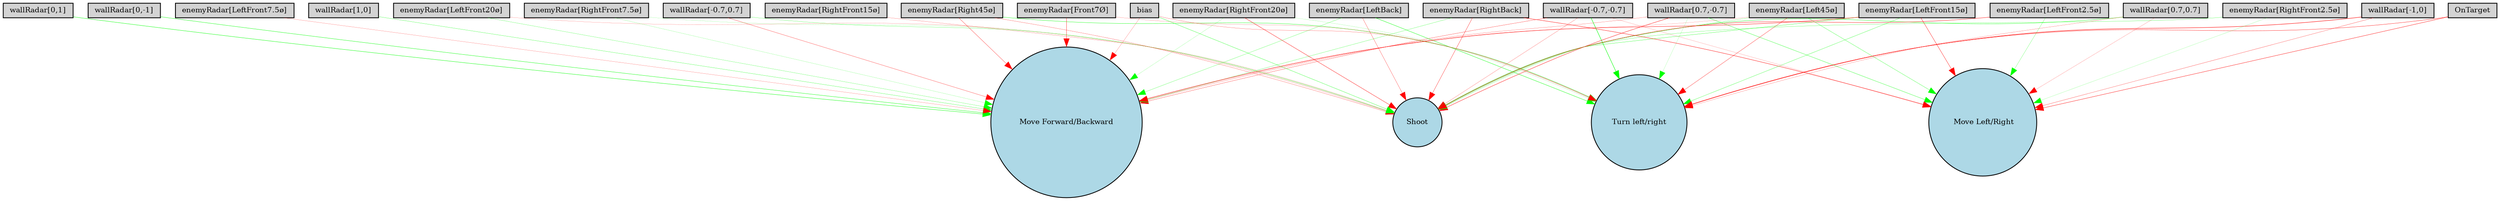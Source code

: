 digraph {
	node [fontsize=9 height=0.2 shape=circle width=0.2]
	"wallRadar[1,0]" [fillcolor=lightgray shape=box style=filled]
	"wallRadar[0,1]" [fillcolor=lightgray shape=box style=filled]
	"wallRadar[-1,0]" [fillcolor=lightgray shape=box style=filled]
	"wallRadar[0,-1]" [fillcolor=lightgray shape=box style=filled]
	"wallRadar[0.7,0.7]" [fillcolor=lightgray shape=box style=filled]
	"wallRadar[-0.7,0.7]" [fillcolor=lightgray shape=box style=filled]
	"wallRadar[-0.7,-0.7]" [fillcolor=lightgray shape=box style=filled]
	"wallRadar[0.7,-0.7]" [fillcolor=lightgray shape=box style=filled]
	"enemyRadar[RightBack]" [fillcolor=lightgray shape=box style=filled]
	"enemyRadar[LeftBack]" [fillcolor=lightgray shape=box style=filled]
	"enemyRadar[Right45ø]" [fillcolor=lightgray shape=box style=filled]
	"enemyRadar[Left45ø]" [fillcolor=lightgray shape=box style=filled]
	"enemyRadar[RightFront20ø]" [fillcolor=lightgray shape=box style=filled]
	"enemyRadar[LeftFront20ø]" [fillcolor=lightgray shape=box style=filled]
	"enemyRadar[RightFront15ø]" [fillcolor=lightgray shape=box style=filled]
	"enemyRadar[LeftFront15ø]" [fillcolor=lightgray shape=box style=filled]
	"enemyRadar[RightFront7.5ø]" [fillcolor=lightgray shape=box style=filled]
	"enemyRadar[LeftFront7.5ø]" [fillcolor=lightgray shape=box style=filled]
	"enemyRadar[RightFront2.5ø]" [fillcolor=lightgray shape=box style=filled]
	"enemyRadar[LeftFront2.5ø]" [fillcolor=lightgray shape=box style=filled]
	"enemyRadar[Front7Ø]" [fillcolor=lightgray shape=box style=filled]
	OnTarget [fillcolor=lightgray shape=box style=filled]
	bias [fillcolor=lightgray shape=box style=filled]
	Shoot [fillcolor=lightblue style=filled]
	"Move Forward/Backward" [fillcolor=lightblue style=filled]
	" Move Left/Right" [fillcolor=lightblue style=filled]
	"Turn left/right" [fillcolor=lightblue style=filled]
	"wallRadar[0.7,0.7]" -> Shoot [color=green penwidth=0.3351798739668893 style=solid]
	"enemyRadar[RightBack]" -> "Move Forward/Backward" [color=green penwidth=0.20988463917819494 style=solid]
	"wallRadar[0,1]" -> "Move Forward/Backward" [color=green penwidth=0.4040410883131509 style=solid]
	"wallRadar[-0.7,-0.7]" -> "Move Forward/Backward" [color=red penwidth=0.2504278106024578 style=solid]
	"enemyRadar[RightBack]" -> " Move Left/Right" [color=red penwidth=0.40018653705804363 style=solid]
	"wallRadar[-1,0]" -> "Turn left/right" [color=red penwidth=0.4869752307985721 style=solid]
	"enemyRadar[LeftBack]" -> "Move Forward/Backward" [color=green penwidth=0.2082714795830381 style=solid]
	"enemyRadar[Right45ø]" -> "Move Forward/Backward" [color=red penwidth=0.2795757507474155 style=solid]
	"wallRadar[-0.7,-0.7]" -> " Move Left/Right" [color=red penwidth=0.12486195914313117 style=solid]
	"enemyRadar[RightFront20ø]" -> "Move Forward/Backward" [color=green penwidth=0.123525603721101 style=solid]
	"wallRadar[0,-1]" -> "Move Forward/Backward" [color=green penwidth=0.3761096157451119 style=solid]
	"wallRadar[0.7,0.7]" -> "Turn left/right" [color=red penwidth=0.16951700223720492 style=solid]
	"wallRadar[-1,0]" -> " Move Left/Right" [color=red penwidth=0.23593655119350454 style=solid]
	OnTarget -> " Move Left/Right" [color=red penwidth=0.37320268964337344 style=solid]
	"enemyRadar[RightBack]" -> Shoot [color=red penwidth=0.3079137168629378 style=solid]
	"enemyRadar[Front7Ø]" -> "Turn left/right" [color=red penwidth=0.1440527783138099 style=solid]
	"enemyRadar[RightFront20ø]" -> Shoot [color=red penwidth=0.3604805922161066 style=solid]
	"wallRadar[-0.7,0.7]" -> Shoot [color=green penwidth=0.20862826455512032 style=solid]
	"enemyRadar[RightFront7.5ø]" -> Shoot [color=green penwidth=0.11014771383368235 style=solid]
	"enemyRadar[RightFront7.5ø]" -> "Move Forward/Backward" [color=green penwidth=0.1318208640868367 style=solid]
	"wallRadar[0.7,-0.7]" -> "Turn left/right" [color=green penwidth=0.11050724243960489 style=solid]
	"enemyRadar[RightFront2.5ø]" -> Shoot [color=green penwidth=0.21867064264460834 style=solid]
	"enemyRadar[LeftFront15ø]" -> Shoot [color=green penwidth=0.2739262253773991 style=solid]
	"wallRadar[0.7,-0.7]" -> "Move Forward/Backward" [color=red penwidth=0.18415490630434478 style=solid]
	"enemyRadar[Left45ø]" -> " Move Left/Right" [color=green penwidth=0.25960508957466755 style=solid]
	"wallRadar[-0.7,-0.7]" -> Shoot [color=red penwidth=0.18109764272883355 style=solid]
	"enemyRadar[LeftFront15ø]" -> " Move Left/Right" [color=red penwidth=0.355689081660993 style=solid]
	"wallRadar[0.7,0.7]" -> " Move Left/Right" [color=red penwidth=0.14248799969353468 style=solid]
	"wallRadar[-0.7,0.7]" -> "Move Forward/Backward" [color=red penwidth=0.2497325546129794 style=solid]
	"enemyRadar[LeftFront15ø]" -> "Move Forward/Backward" [color=red penwidth=0.41519265896631974 style=solid]
	bias -> "Turn left/right" [color=red penwidth=0.19757901933516203 style=solid]
	"enemyRadar[Front7Ø]" -> "Move Forward/Backward" [color=red penwidth=0.3282776431717547 style=solid]
	"enemyRadar[Right45ø]" -> Shoot [color=red penwidth=0.20671375627936966 style=solid]
	"enemyRadar[LeftBack]" -> Shoot [color=red penwidth=0.24700534314428113 style=solid]
	"enemyRadar[LeftFront7.5ø]" -> "Move Forward/Backward" [color=red penwidth=0.15992112187691088 style=solid]
	"enemyRadar[RightFront20ø]" -> "Turn left/right" [color=green penwidth=0.11333260364630834 style=solid]
	"enemyRadar[RightFront2.5ø]" -> " Move Left/Right" [color=green penwidth=0.12547957964773143 style=solid]
	"enemyRadar[LeftFront20ø]" -> "Move Forward/Backward" [color=green penwidth=0.19681782381967095 style=solid]
	"enemyRadar[LeftFront2.5ø]" -> " Move Left/Right" [color=green penwidth=0.19842332455248313 style=solid]
	"enemyRadar[Left45ø]" -> "Turn left/right" [color=red penwidth=0.2884359112704634 style=solid]
	"enemyRadar[LeftBack]" -> "Turn left/right" [color=green penwidth=0.3744493787634937 style=solid]
	bias -> "Move Forward/Backward" [color=red penwidth=0.16251576314965566 style=solid]
	"wallRadar[0.7,-0.7]" -> Shoot [color=red penwidth=0.3802227029708086 style=solid]
	"enemyRadar[RightFront15ø]" -> Shoot [color=red penwidth=0.1697926106308023 style=solid]
	"enemyRadar[Left45ø]" -> "Move Forward/Backward" [color=red penwidth=0.12967238712431778 style=solid]
	OnTarget -> "Turn left/right" [color=red penwidth=0.3383164193370043 style=solid]
	"wallRadar[-0.7,-0.7]" -> "Turn left/right" [color=green penwidth=0.49667136189753547 style=solid]
	bias -> Shoot [color=green penwidth=0.27874238252767347 style=solid]
	"enemyRadar[Left45ø]" -> Shoot [color=green penwidth=0.1691895943168939 style=solid]
	"wallRadar[0.7,-0.7]" -> " Move Left/Right" [color=green penwidth=0.2926940377686271 style=solid]
	"enemyRadar[LeftFront15ø]" -> "Turn left/right" [color=green penwidth=0.25113227955881895 style=solid]
	"enemyRadar[Right45ø]" -> "Turn left/right" [color=green penwidth=0.3444540287504628 style=solid]
	"enemyRadar[LeftFront2.5ø]" -> Shoot [color=red penwidth=0.3823204696429108 style=solid]
	"enemyRadar[LeftFront20ø]" -> Shoot [color=red penwidth=0.13363090061094227 style=solid]
	"wallRadar[1,0]" -> "Move Forward/Backward" [color=green penwidth=0.238511731885379 style=solid]
}
